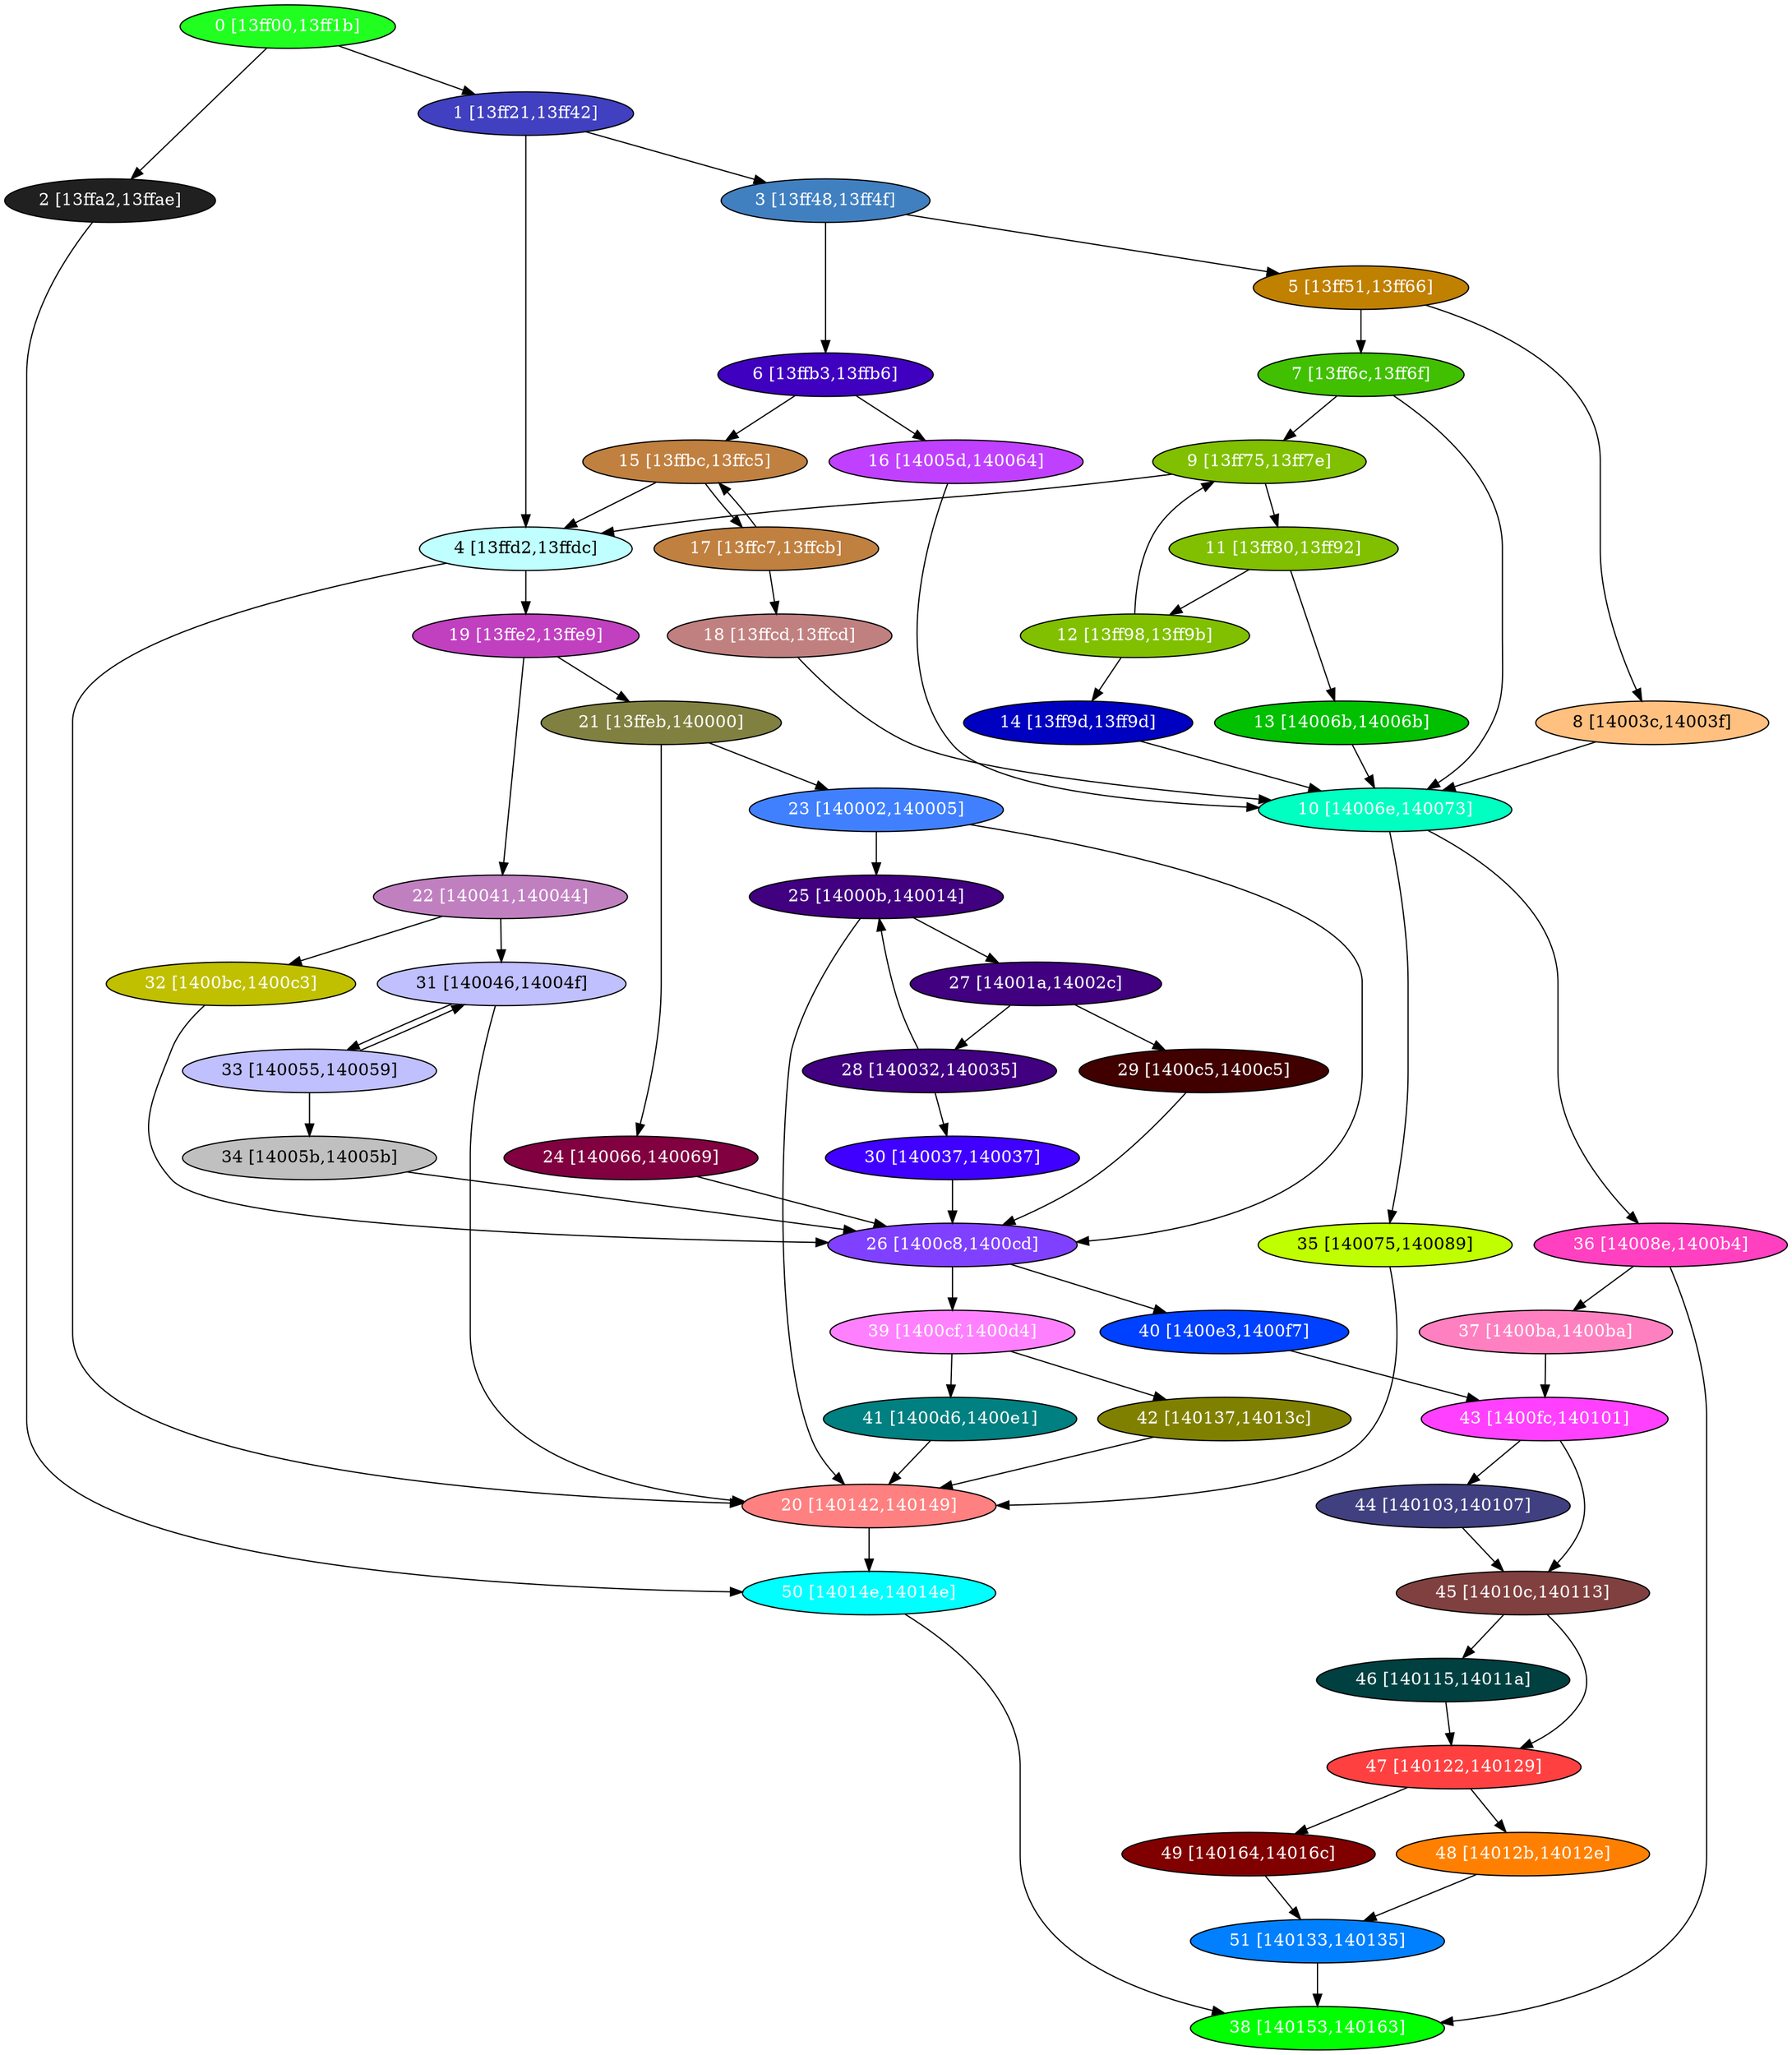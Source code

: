 diGraph libnss3{
	libnss3_0  [style=filled fillcolor="#20FF20" fontcolor="#ffffff" shape=oval label="0 [13ff00,13ff1b]"]
	libnss3_1  [style=filled fillcolor="#4040C0" fontcolor="#ffffff" shape=oval label="1 [13ff21,13ff42]"]
	libnss3_2  [style=filled fillcolor="#202020" fontcolor="#ffffff" shape=oval label="2 [13ffa2,13ffae]"]
	libnss3_3  [style=filled fillcolor="#4080C0" fontcolor="#ffffff" shape=oval label="3 [13ff48,13ff4f]"]
	libnss3_4  [style=filled fillcolor="#C0FFFF" fontcolor="#000000" shape=oval label="4 [13ffd2,13ffdc]"]
	libnss3_5  [style=filled fillcolor="#C08000" fontcolor="#ffffff" shape=oval label="5 [13ff51,13ff66]"]
	libnss3_6  [style=filled fillcolor="#4000C0" fontcolor="#ffffff" shape=oval label="6 [13ffb3,13ffb6]"]
	libnss3_7  [style=filled fillcolor="#40C000" fontcolor="#ffffff" shape=oval label="7 [13ff6c,13ff6f]"]
	libnss3_8  [style=filled fillcolor="#FFC080" fontcolor="#000000" shape=oval label="8 [14003c,14003f]"]
	libnss3_9  [style=filled fillcolor="#80C000" fontcolor="#ffffff" shape=oval label="9 [13ff75,13ff7e]"]
	libnss3_a  [style=filled fillcolor="#00FFC0" fontcolor="#ffffff" shape=oval label="10 [14006e,140073]"]
	libnss3_b  [style=filled fillcolor="#80C000" fontcolor="#ffffff" shape=oval label="11 [13ff80,13ff92]"]
	libnss3_c  [style=filled fillcolor="#80C000" fontcolor="#ffffff" shape=oval label="12 [13ff98,13ff9b]"]
	libnss3_d  [style=filled fillcolor="#00C000" fontcolor="#ffffff" shape=oval label="13 [14006b,14006b]"]
	libnss3_e  [style=filled fillcolor="#0000C0" fontcolor="#ffffff" shape=oval label="14 [13ff9d,13ff9d]"]
	libnss3_f  [style=filled fillcolor="#C08040" fontcolor="#ffffff" shape=oval label="15 [13ffbc,13ffc5]"]
	libnss3_10  [style=filled fillcolor="#C040FF" fontcolor="#ffffff" shape=oval label="16 [14005d,140064]"]
	libnss3_11  [style=filled fillcolor="#C08040" fontcolor="#ffffff" shape=oval label="17 [13ffc7,13ffcb]"]
	libnss3_12  [style=filled fillcolor="#C08080" fontcolor="#ffffff" shape=oval label="18 [13ffcd,13ffcd]"]
	libnss3_13  [style=filled fillcolor="#C040C0" fontcolor="#ffffff" shape=oval label="19 [13ffe2,13ffe9]"]
	libnss3_14  [style=filled fillcolor="#FF8080" fontcolor="#ffffff" shape=oval label="20 [140142,140149]"]
	libnss3_15  [style=filled fillcolor="#808040" fontcolor="#ffffff" shape=oval label="21 [13ffeb,140000]"]
	libnss3_16  [style=filled fillcolor="#C080C0" fontcolor="#ffffff" shape=oval label="22 [140041,140044]"]
	libnss3_17  [style=filled fillcolor="#4080FF" fontcolor="#ffffff" shape=oval label="23 [140002,140005]"]
	libnss3_18  [style=filled fillcolor="#800040" fontcolor="#ffffff" shape=oval label="24 [140066,140069]"]
	libnss3_19  [style=filled fillcolor="#400080" fontcolor="#ffffff" shape=oval label="25 [14000b,140014]"]
	libnss3_1a  [style=filled fillcolor="#8040FF" fontcolor="#ffffff" shape=oval label="26 [1400c8,1400cd]"]
	libnss3_1b  [style=filled fillcolor="#400080" fontcolor="#ffffff" shape=oval label="27 [14001a,14002c]"]
	libnss3_1c  [style=filled fillcolor="#400080" fontcolor="#ffffff" shape=oval label="28 [140032,140035]"]
	libnss3_1d  [style=filled fillcolor="#400000" fontcolor="#ffffff" shape=oval label="29 [1400c5,1400c5]"]
	libnss3_1e  [style=filled fillcolor="#4000FF" fontcolor="#ffffff" shape=oval label="30 [140037,140037]"]
	libnss3_1f  [style=filled fillcolor="#C0C0FF" fontcolor="#000000" shape=oval label="31 [140046,14004f]"]
	libnss3_20  [style=filled fillcolor="#C0C000" fontcolor="#ffffff" shape=oval label="32 [1400bc,1400c3]"]
	libnss3_21  [style=filled fillcolor="#C0C0FF" fontcolor="#000000" shape=oval label="33 [140055,140059]"]
	libnss3_22  [style=filled fillcolor="#C0C0C0" fontcolor="#000000" shape=oval label="34 [14005b,14005b]"]
	libnss3_23  [style=filled fillcolor="#C0FF00" fontcolor="#000000" shape=oval label="35 [140075,140089]"]
	libnss3_24  [style=filled fillcolor="#FF40C0" fontcolor="#ffffff" shape=oval label="36 [14008e,1400b4]"]
	libnss3_25  [style=filled fillcolor="#FF80C0" fontcolor="#ffffff" shape=oval label="37 [1400ba,1400ba]"]
	libnss3_26  [style=filled fillcolor="#00FF00" fontcolor="#ffffff" shape=oval label="38 [140153,140163]"]
	libnss3_27  [style=filled fillcolor="#FF80FF" fontcolor="#ffffff" shape=oval label="39 [1400cf,1400d4]"]
	libnss3_28  [style=filled fillcolor="#0040FF" fontcolor="#ffffff" shape=oval label="40 [1400e3,1400f7]"]
	libnss3_29  [style=filled fillcolor="#008080" fontcolor="#ffffff" shape=oval label="41 [1400d6,1400e1]"]
	libnss3_2a  [style=filled fillcolor="#808000" fontcolor="#ffffff" shape=oval label="42 [140137,14013c]"]
	libnss3_2b  [style=filled fillcolor="#FF40FF" fontcolor="#ffffff" shape=oval label="43 [1400fc,140101]"]
	libnss3_2c  [style=filled fillcolor="#404080" fontcolor="#ffffff" shape=oval label="44 [140103,140107]"]
	libnss3_2d  [style=filled fillcolor="#804040" fontcolor="#ffffff" shape=oval label="45 [14010c,140113]"]
	libnss3_2e  [style=filled fillcolor="#004040" fontcolor="#ffffff" shape=oval label="46 [140115,14011a]"]
	libnss3_2f  [style=filled fillcolor="#FF4040" fontcolor="#ffffff" shape=oval label="47 [140122,140129]"]
	libnss3_30  [style=filled fillcolor="#FF8000" fontcolor="#ffffff" shape=oval label="48 [14012b,14012e]"]
	libnss3_31  [style=filled fillcolor="#800000" fontcolor="#ffffff" shape=oval label="49 [140164,14016c]"]
	libnss3_32  [style=filled fillcolor="#00FFFF" fontcolor="#ffffff" shape=oval label="50 [14014e,14014e]"]
	libnss3_33  [style=filled fillcolor="#0080FF" fontcolor="#ffffff" shape=oval label="51 [140133,140135]"]

	libnss3_0 -> libnss3_1
	libnss3_0 -> libnss3_2
	libnss3_1 -> libnss3_3
	libnss3_1 -> libnss3_4
	libnss3_2 -> libnss3_32
	libnss3_3 -> libnss3_5
	libnss3_3 -> libnss3_6
	libnss3_4 -> libnss3_13
	libnss3_4 -> libnss3_14
	libnss3_5 -> libnss3_7
	libnss3_5 -> libnss3_8
	libnss3_6 -> libnss3_f
	libnss3_6 -> libnss3_10
	libnss3_7 -> libnss3_9
	libnss3_7 -> libnss3_a
	libnss3_8 -> libnss3_a
	libnss3_9 -> libnss3_4
	libnss3_9 -> libnss3_b
	libnss3_a -> libnss3_23
	libnss3_a -> libnss3_24
	libnss3_b -> libnss3_c
	libnss3_b -> libnss3_d
	libnss3_c -> libnss3_9
	libnss3_c -> libnss3_e
	libnss3_d -> libnss3_a
	libnss3_e -> libnss3_a
	libnss3_f -> libnss3_4
	libnss3_f -> libnss3_11
	libnss3_10 -> libnss3_a
	libnss3_11 -> libnss3_f
	libnss3_11 -> libnss3_12
	libnss3_12 -> libnss3_a
	libnss3_13 -> libnss3_15
	libnss3_13 -> libnss3_16
	libnss3_14 -> libnss3_32
	libnss3_15 -> libnss3_17
	libnss3_15 -> libnss3_18
	libnss3_16 -> libnss3_1f
	libnss3_16 -> libnss3_20
	libnss3_17 -> libnss3_19
	libnss3_17 -> libnss3_1a
	libnss3_18 -> libnss3_1a
	libnss3_19 -> libnss3_14
	libnss3_19 -> libnss3_1b
	libnss3_1a -> libnss3_27
	libnss3_1a -> libnss3_28
	libnss3_1b -> libnss3_1c
	libnss3_1b -> libnss3_1d
	libnss3_1c -> libnss3_19
	libnss3_1c -> libnss3_1e
	libnss3_1d -> libnss3_1a
	libnss3_1e -> libnss3_1a
	libnss3_1f -> libnss3_14
	libnss3_1f -> libnss3_21
	libnss3_20 -> libnss3_1a
	libnss3_21 -> libnss3_1f
	libnss3_21 -> libnss3_22
	libnss3_22 -> libnss3_1a
	libnss3_23 -> libnss3_14
	libnss3_24 -> libnss3_25
	libnss3_24 -> libnss3_26
	libnss3_25 -> libnss3_2b
	libnss3_27 -> libnss3_29
	libnss3_27 -> libnss3_2a
	libnss3_28 -> libnss3_2b
	libnss3_29 -> libnss3_14
	libnss3_2a -> libnss3_14
	libnss3_2b -> libnss3_2c
	libnss3_2b -> libnss3_2d
	libnss3_2c -> libnss3_2d
	libnss3_2d -> libnss3_2e
	libnss3_2d -> libnss3_2f
	libnss3_2e -> libnss3_2f
	libnss3_2f -> libnss3_30
	libnss3_2f -> libnss3_31
	libnss3_30 -> libnss3_33
	libnss3_31 -> libnss3_33
	libnss3_32 -> libnss3_26
	libnss3_33 -> libnss3_26
}